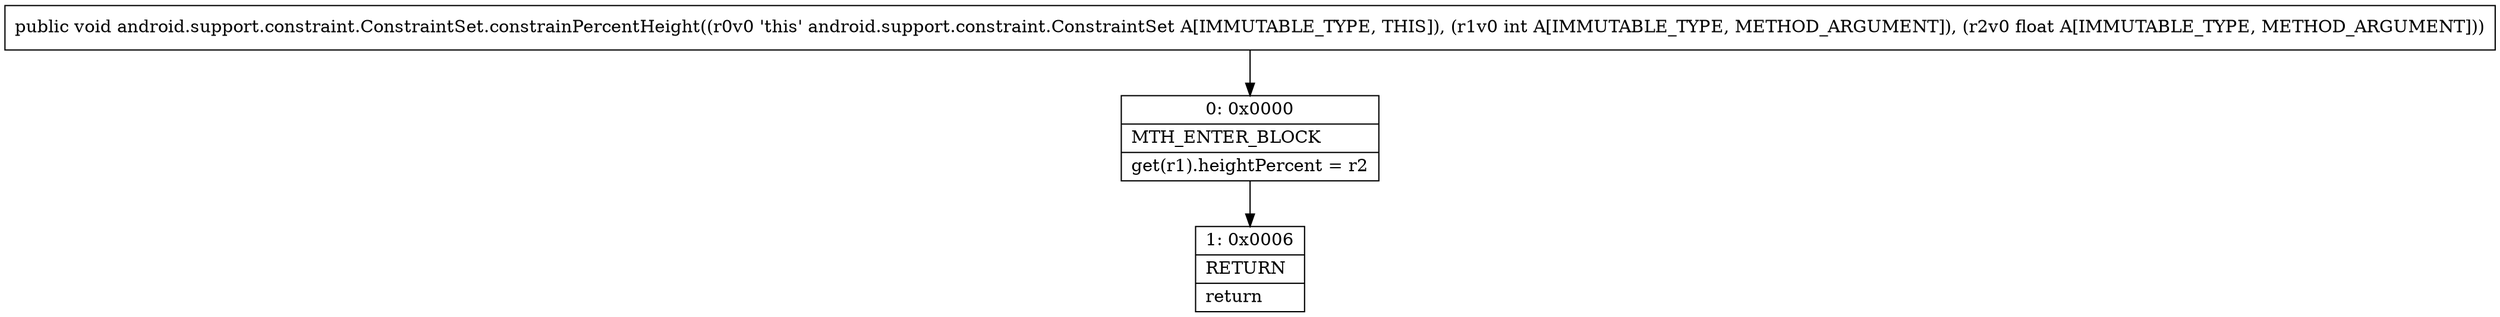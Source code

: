 digraph "CFG forandroid.support.constraint.ConstraintSet.constrainPercentHeight(IF)V" {
Node_0 [shape=record,label="{0\:\ 0x0000|MTH_ENTER_BLOCK\l|get(r1).heightPercent = r2\l}"];
Node_1 [shape=record,label="{1\:\ 0x0006|RETURN\l|return\l}"];
MethodNode[shape=record,label="{public void android.support.constraint.ConstraintSet.constrainPercentHeight((r0v0 'this' android.support.constraint.ConstraintSet A[IMMUTABLE_TYPE, THIS]), (r1v0 int A[IMMUTABLE_TYPE, METHOD_ARGUMENT]), (r2v0 float A[IMMUTABLE_TYPE, METHOD_ARGUMENT])) }"];
MethodNode -> Node_0;
Node_0 -> Node_1;
}


